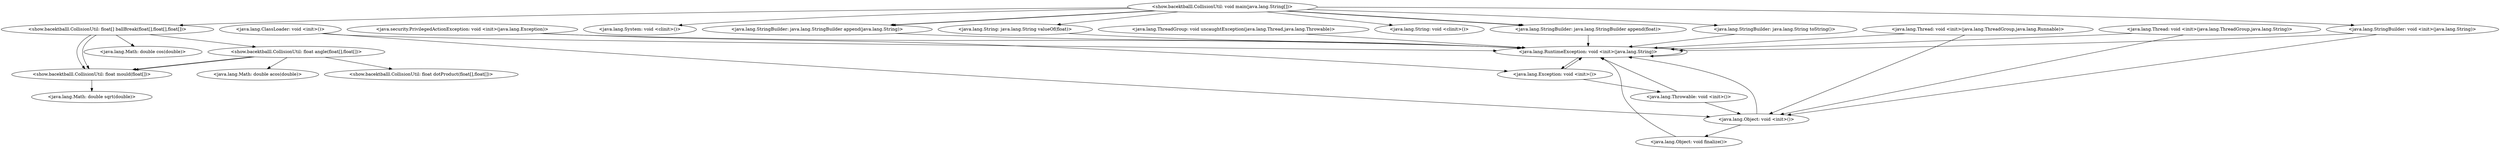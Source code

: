 digraph CallGraph {
"<show.bacektballl.CollisionUtil: void main(java.lang.String[])>" -> "<java.lang.System: void <clinit>()>";
"<show.bacektballl.CollisionUtil: void main(java.lang.String[])>" -> "<java.lang.StringBuilder: void <init>(java.lang.String)>";
"<show.bacektballl.CollisionUtil: void main(java.lang.String[])>" -> "<java.lang.String: java.lang.String valueOf(float)>";
"<show.bacektballl.CollisionUtil: void main(java.lang.String[])>" -> "<show.bacektballl.CollisionUtil: float[] ballBreak(float[],float[],float[])>";
"<show.bacektballl.CollisionUtil: void main(java.lang.String[])>" -> "<java.lang.String: void <clinit>()>";
"<java.lang.ThreadGroup: void uncaughtException(java.lang.Thread,java.lang.Throwable)>" -> "<java.lang.RuntimeException: void <init>(java.lang.String)>";
"<java.lang.ClassLoader: void <init>()>" -> "<java.lang.Object: void <init>()>";
"<java.lang.ClassLoader: void <init>()>" -> "<java.lang.RuntimeException: void <init>(java.lang.String)>";
"<java.security.PrivilegedActionException: void <init>(java.lang.Exception)>" -> "<java.lang.Exception: void <init>()>";
"<java.security.PrivilegedActionException: void <init>(java.lang.Exception)>" -> "<java.lang.RuntimeException: void <init>(java.lang.String)>";
"<java.lang.Thread: void <init>(java.lang.ThreadGroup,java.lang.Runnable)>" -> "<java.lang.Object: void <init>()>";
"<java.lang.Thread: void <init>(java.lang.ThreadGroup,java.lang.Runnable)>" -> "<java.lang.RuntimeException: void <init>(java.lang.String)>";
"<java.lang.Thread: void <init>(java.lang.ThreadGroup,java.lang.String)>" -> "<java.lang.Object: void <init>()>";
"<java.lang.Thread: void <init>(java.lang.ThreadGroup,java.lang.String)>" -> "<java.lang.RuntimeException: void <init>(java.lang.String)>";
"<java.lang.StringBuilder: void <init>(java.lang.String)>" -> "<java.lang.Object: void <init>()>";
"<java.lang.StringBuilder: void <init>(java.lang.String)>" -> "<java.lang.RuntimeException: void <init>(java.lang.String)>";
"<java.lang.String: java.lang.String valueOf(float)>" -> "<java.lang.RuntimeException: void <init>(java.lang.String)>";
"<show.bacektballl.CollisionUtil: float[] ballBreak(float[],float[],float[])>" -> "<show.bacektballl.CollisionUtil: float angle(float[],float[])>";
"<show.bacektballl.CollisionUtil: float[] ballBreak(float[],float[],float[])>" -> "<show.bacektballl.CollisionUtil: float mould(float[])>";
"<show.bacektballl.CollisionUtil: float[] ballBreak(float[],float[],float[])>" -> "<java.lang.Math: double cos(double)>";
"<show.bacektballl.CollisionUtil: float[] ballBreak(float[],float[],float[])>" -> "<show.bacektballl.CollisionUtil: float mould(float[])>";
"<java.lang.RuntimeException: void <init>(java.lang.String)>" -> "<java.lang.Exception: void <init>()>";
"<java.lang.RuntimeException: void <init>(java.lang.String)>" -> "<java.lang.RuntimeException: void <init>(java.lang.String)>";
"<java.lang.Object: void <init>()>" -> "<java.lang.Object: void finalize()>";
"<java.lang.Object: void <init>()>" -> "<java.lang.RuntimeException: void <init>(java.lang.String)>";
"<java.lang.Exception: void <init>()>" -> "<java.lang.Throwable: void <init>()>";
"<java.lang.Exception: void <init>()>" -> "<java.lang.RuntimeException: void <init>(java.lang.String)>";
"<show.bacektballl.CollisionUtil: float angle(float[],float[])>" -> "<show.bacektballl.CollisionUtil: float dotProduct(float[],float[])>";
"<show.bacektballl.CollisionUtil: float angle(float[],float[])>" -> "<java.lang.Math: double acos(double)>";
"<show.bacektballl.CollisionUtil: float angle(float[],float[])>" -> "<show.bacektballl.CollisionUtil: float mould(float[])>";
"<show.bacektballl.CollisionUtil: float angle(float[],float[])>" -> "<show.bacektballl.CollisionUtil: float mould(float[])>";
"<show.bacektballl.CollisionUtil: float mould(float[])>" -> "<java.lang.Math: double sqrt(double)>";
"<java.lang.Object: void finalize()>" -> "<java.lang.RuntimeException: void <init>(java.lang.String)>";
"<java.lang.Throwable: void <init>()>" -> "<java.lang.Object: void <init>()>";
"<java.lang.Throwable: void <init>()>" -> "<java.lang.RuntimeException: void <init>(java.lang.String)>";
"<show.bacektballl.CollisionUtil: void main(java.lang.String[])>" -> "<java.lang.StringBuilder: java.lang.StringBuilder append(java.lang.String)>";
"<show.bacektballl.CollisionUtil: void main(java.lang.String[])>" -> "<java.lang.StringBuilder: java.lang.StringBuilder append(float)>";
"<show.bacektballl.CollisionUtil: void main(java.lang.String[])>" -> "<java.lang.StringBuilder: java.lang.StringBuilder append(java.lang.String)>";
"<show.bacektballl.CollisionUtil: void main(java.lang.String[])>" -> "<java.lang.StringBuilder: java.lang.StringBuilder append(float)>";
"<show.bacektballl.CollisionUtil: void main(java.lang.String[])>" -> "<java.lang.StringBuilder: java.lang.String toString()>";
"<java.lang.StringBuilder: java.lang.StringBuilder append(java.lang.String)>" -> "<java.lang.RuntimeException: void <init>(java.lang.String)>";
"<java.lang.StringBuilder: java.lang.StringBuilder append(float)>" -> "<java.lang.RuntimeException: void <init>(java.lang.String)>";
"<java.lang.StringBuilder: java.lang.String toString()>" -> "<java.lang.RuntimeException: void <init>(java.lang.String)>";
}
